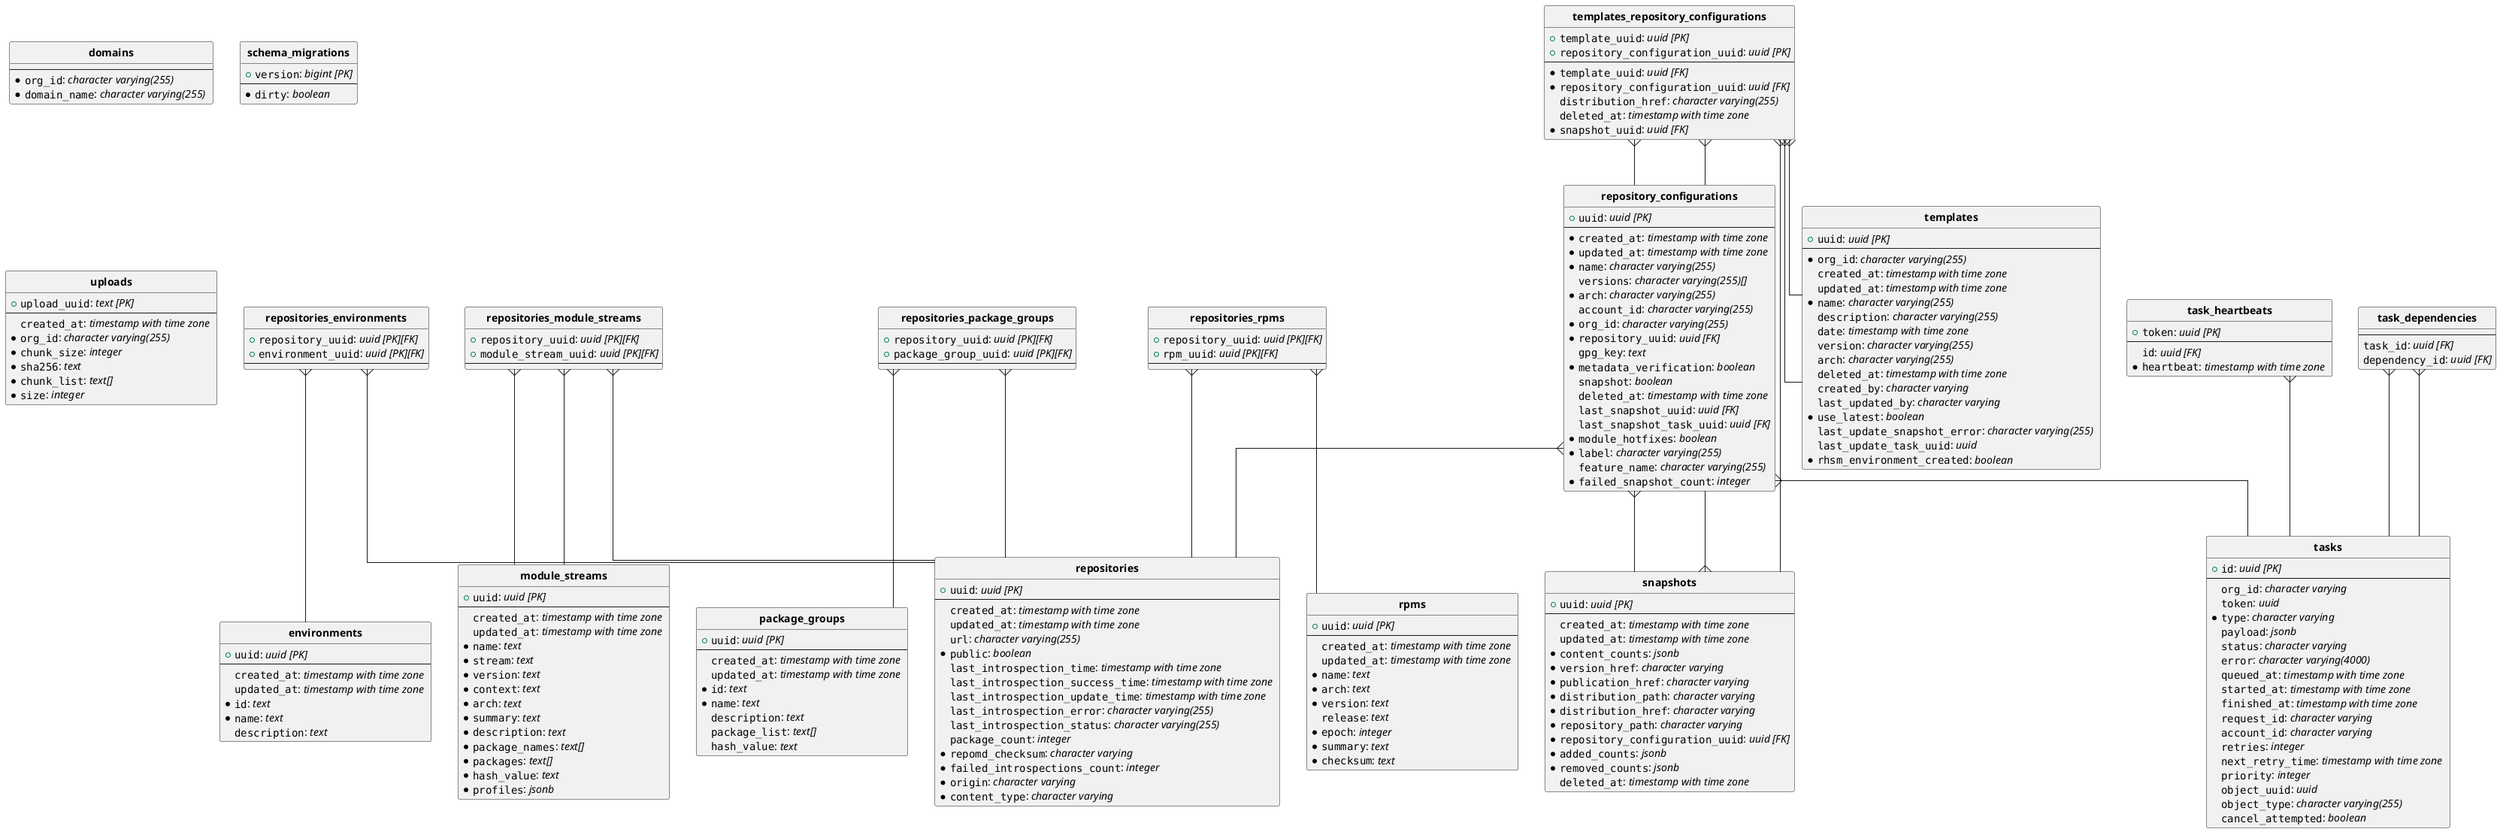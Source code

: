 @startuml
hide circle
skinparam linetype ortho

entity "**domains**" {
  --
  *""org_id"": //character varying(255) //
  *""domain_name"": //character varying(255) //
}

entity "**environments**" {
  + ""uuid"": //uuid [PK]//
  --
  ""created_at"": //timestamp with time zone //
  ""updated_at"": //timestamp with time zone //
  *""id"": //text //
  *""name"": //text //
  ""description"": //text //
}

entity "**module_streams**" {
  + ""uuid"": //uuid [PK]//
  --
  ""created_at"": //timestamp with time zone //
  ""updated_at"": //timestamp with time zone //
  *""name"": //text //
  *""stream"": //text //
  *""version"": //text //
  *""context"": //text //
  *""arch"": //text //
  *""summary"": //text //
  *""description"": //text //
  *""package_names"": //text[] //
  *""packages"": //text[] //
  *""hash_value"": //text //
  *""profiles"": //jsonb //
}

entity "**package_groups**" {
  + ""uuid"": //uuid [PK]//
  --
  ""created_at"": //timestamp with time zone //
  ""updated_at"": //timestamp with time zone //
  *""id"": //text //
  *""name"": //text //
  ""description"": //text //
  ""package_list"": //text[] //
  ""hash_value"": //text //
}

entity "**repositories**" {
  + ""uuid"": //uuid [PK]//
  --
  ""created_at"": //timestamp with time zone //
  ""updated_at"": //timestamp with time zone //
  ""url"": //character varying(255) //
  *""public"": //boolean //
  ""last_introspection_time"": //timestamp with time zone //
  ""last_introspection_success_time"": //timestamp with time zone //
  ""last_introspection_update_time"": //timestamp with time zone //
  ""last_introspection_error"": //character varying(255) //
  ""last_introspection_status"": //character varying(255) //
  ""package_count"": //integer //
  *""repomd_checksum"": //character varying //
  *""failed_introspections_count"": //integer //
  *""origin"": //character varying //
  *""content_type"": //character varying //
}

entity "**repositories_environments**" {
  + ""repository_uuid"": //uuid [PK][FK]//
  + ""environment_uuid"": //uuid [PK][FK]//
  --
}

entity "**repositories_module_streams**" {
  + ""repository_uuid"": //uuid [PK][FK]//
  + ""module_stream_uuid"": //uuid [PK][FK]//
  --
}

entity "**repositories_package_groups**" {
  + ""repository_uuid"": //uuid [PK][FK]//
  + ""package_group_uuid"": //uuid [PK][FK]//
  --
}

entity "**repositories_rpms**" {
  + ""repository_uuid"": //uuid [PK][FK]//
  + ""rpm_uuid"": //uuid [PK][FK]//
  --
}

entity "**repository_configurations**" {
  + ""uuid"": //uuid [PK]//
  --
  *""created_at"": //timestamp with time zone //
  *""updated_at"": //timestamp with time zone //
  *""name"": //character varying(255) //
  ""versions"": //character varying(255)[] //
  *""arch"": //character varying(255) //
  ""account_id"": //character varying(255) //
  *""org_id"": //character varying(255) //
  *""repository_uuid"": //uuid [FK]//
  ""gpg_key"": //text //
  *""metadata_verification"": //boolean //
  ""snapshot"": //boolean //
  ""deleted_at"": //timestamp with time zone //
  ""last_snapshot_uuid"": //uuid [FK]//
  ""last_snapshot_task_uuid"": //uuid [FK]//
  *""module_hotfixes"": //boolean //
  *""label"": //character varying(255) //
  ""feature_name"": //character varying(255) //
  *""failed_snapshot_count"": //integer //
}

entity "**rpms**" {
  + ""uuid"": //uuid [PK]//
  --
  ""created_at"": //timestamp with time zone //
  ""updated_at"": //timestamp with time zone //
  *""name"": //text //
  *""arch"": //text //
  *""version"": //text //
  ""release"": //text //
  *""epoch"": //integer //
  *""summary"": //text //
  *""checksum"": //text //
}

entity "**schema_migrations**" {
  + ""version"": //bigint [PK]//
  --
  *""dirty"": //boolean //
}

entity "**snapshots**" {
  + ""uuid"": //uuid [PK]//
  --
  ""created_at"": //timestamp with time zone //
  ""updated_at"": //timestamp with time zone //
  *""content_counts"": //jsonb //
  *""version_href"": //character varying //
  *""publication_href"": //character varying //
  *""distribution_path"": //character varying //
  *""distribution_href"": //character varying //
  *""repository_path"": //character varying //
  *""repository_configuration_uuid"": //uuid [FK]//
  *""added_counts"": //jsonb //
  *""removed_counts"": //jsonb //
  ""deleted_at"": //timestamp with time zone //
}

entity "**task_dependencies**" {
  --
  ""task_id"": //uuid [FK]//
  ""dependency_id"": //uuid [FK]//
}

entity "**task_heartbeats**" {
  + ""token"": //uuid [PK]//
  --
  ""id"": //uuid [FK]//
  *""heartbeat"": //timestamp with time zone //
}

entity "**tasks**" {
  + ""id"": //uuid [PK]//
  --
  ""org_id"": //character varying //
  ""token"": //uuid //
  *""type"": //character varying //
  ""payload"": //jsonb //
  ""status"": //character varying //
  ""error"": //character varying(4000) //
  ""queued_at"": //timestamp with time zone //
  ""started_at"": //timestamp with time zone //
  ""finished_at"": //timestamp with time zone //
  ""request_id"": //character varying //
  ""account_id"": //character varying //
  ""retries"": //integer //
  ""next_retry_time"": //timestamp with time zone //
  ""priority"": //integer //
  ""object_uuid"": //uuid //
  ""object_type"": //character varying(255) //
  ""cancel_attempted"": //boolean //
}

entity "**templates**" {
  + ""uuid"": //uuid [PK]//
  --
  *""org_id"": //character varying(255) //
  ""created_at"": //timestamp with time zone //
  ""updated_at"": //timestamp with time zone //
  *""name"": //character varying(255) //
  ""description"": //character varying(255) //
  ""date"": //timestamp with time zone //
  ""version"": //character varying(255) //
  ""arch"": //character varying(255) //
  ""deleted_at"": //timestamp with time zone //
  ""created_by"": //character varying //
  ""last_updated_by"": //character varying //
  *""use_latest"": //boolean //
  ""last_update_snapshot_error"": //character varying(255) //
  ""last_update_task_uuid"": //uuid //
  *""rhsm_environment_created"": //boolean //
}

entity "**templates_repository_configurations**" {
  + ""template_uuid"": //uuid [PK]//
  + ""repository_configuration_uuid"": //uuid [PK]//
  --
  *""template_uuid"": //uuid [FK]//
  *""repository_configuration_uuid"": //uuid [FK]//
  ""distribution_href"": //character varying(255) //
  ""deleted_at"": //timestamp with time zone //
  *""snapshot_uuid"": //uuid [FK]//
}

entity "**uploads**" {
  + ""upload_uuid"": //text [PK]//
  --
  ""created_at"": //timestamp with time zone //
  *""org_id"": //character varying(255) //
  *""chunk_size"": //integer //
  *""sha256"": //text //
  *""chunk_list"": //text[] //
  *""size"": //integer //
}

"**repositories_environments**"   }--  "**environments**"

"**repositories_environments**"   }--  "**repositories**"

"**repositories_module_streams**"   }--  "**module_streams**"

"**repositories_module_streams**"   }--  "**module_streams**"

"**repositories_module_streams**"   }--  "**repositories**"

"**repositories_package_groups**"   }--  "**package_groups**"

"**repositories_package_groups**"   }--  "**repositories**"

"**repositories_rpms**"   }--  "**repositories**"

"**repositories_rpms**"   }--  "**rpms**"

"**repository_configurations**"   }--  "**snapshots**"

"**repository_configurations**"   }--  "**tasks**"

"**repository_configurations**"   }--  "**repositories**"

"**snapshots**"   }--  "**repository_configurations**"

"**task_dependencies**"   }--  "**tasks**"

"**task_dependencies**"   }--  "**tasks**"

"**task_heartbeats**"   }--  "**tasks**"

"**templates_repository_configurations**"   }--  "**repository_configurations**"

"**templates_repository_configurations**"   }--  "**repository_configurations**"

"**templates_repository_configurations**"   }--  "**snapshots**"

"**templates_repository_configurations**"   }--  "**templates**"

"**templates_repository_configurations**"   }--  "**templates**"
@enduml

